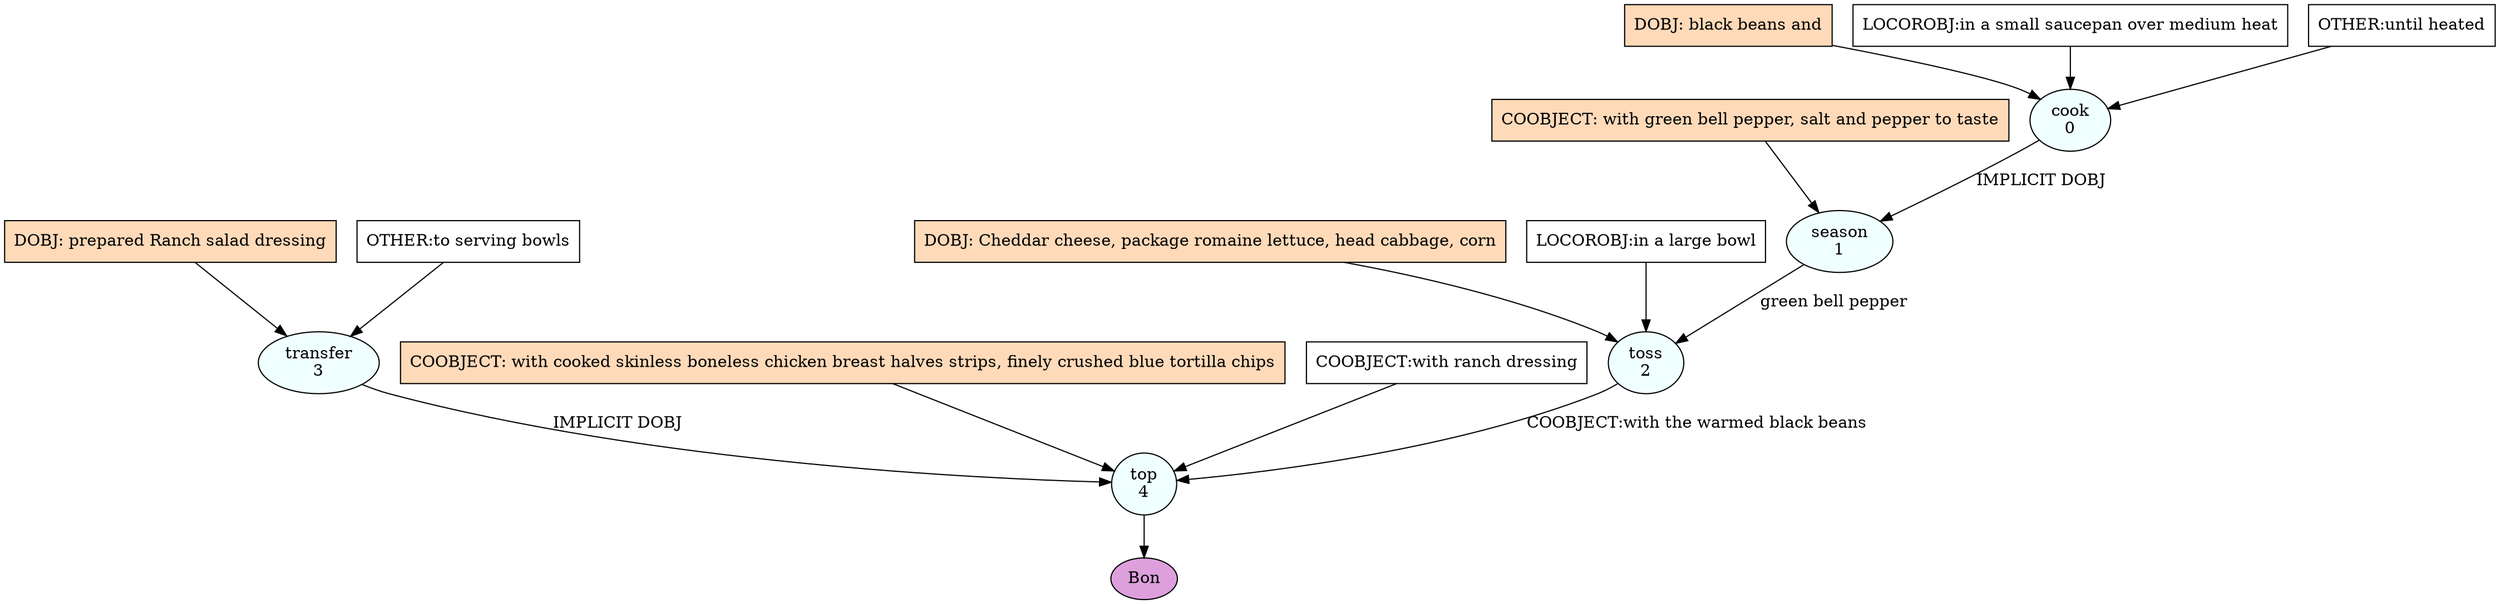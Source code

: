 digraph recipe {
E0[label="cook
0", shape=oval, style=filled, fillcolor=azure]
E1[label="season
1", shape=oval, style=filled, fillcolor=azure]
E2[label="toss
2", shape=oval, style=filled, fillcolor=azure]
E3[label="transfer
3", shape=oval, style=filled, fillcolor=azure]
E4[label="top
4", shape=oval, style=filled, fillcolor=azure]
D0[label="DOBJ: black beans and", shape=box, style=filled, fillcolor=peachpuff]
D0 -> E0
P0_0[label="LOCOROBJ:in a small saucepan over medium heat", shape=box, style=filled, fillcolor=white]
P0_0 -> E0
P0_1[label="OTHER:until heated", shape=box, style=filled, fillcolor=white]
P0_1 -> E0
D3[label="DOBJ: prepared Ranch salad dressing", shape=box, style=filled, fillcolor=peachpuff]
D3 -> E3
P3_0[label="OTHER:to serving bowls", shape=box, style=filled, fillcolor=white]
P3_0 -> E3
E0 -> E1 [label="IMPLICIT DOBJ"]
P1_0_ing[label="COOBJECT: with green bell pepper, salt and pepper to taste", shape=box, style=filled, fillcolor=peachpuff]
P1_0_ing -> E1
D2_ing[label="DOBJ: Cheddar cheese, package romaine lettuce, head cabbage, corn", shape=box, style=filled, fillcolor=peachpuff]
D2_ing -> E2
E1 -> E2 [label=" green bell pepper "]
P2_0_0[label="LOCOROBJ:in a large bowl", shape=box, style=filled, fillcolor=white]
P2_0_0 -> E2
E3 -> E4 [label="IMPLICIT DOBJ"]
P4_0_ing[label="COOBJECT: with cooked skinless boneless chicken breast halves strips, finely crushed blue tortilla chips", shape=box, style=filled, fillcolor=peachpuff]
P4_0_ing -> E4
E2 -> E4 [label="COOBJECT:with the warmed black beans "]
P4_0_1[label="COOBJECT:with ranch dressing", shape=box, style=filled, fillcolor=white]
P4_0_1 -> E4
EOR[label="Bon", shape=oval, style=filled, fillcolor=plum]
E4 -> EOR
}
